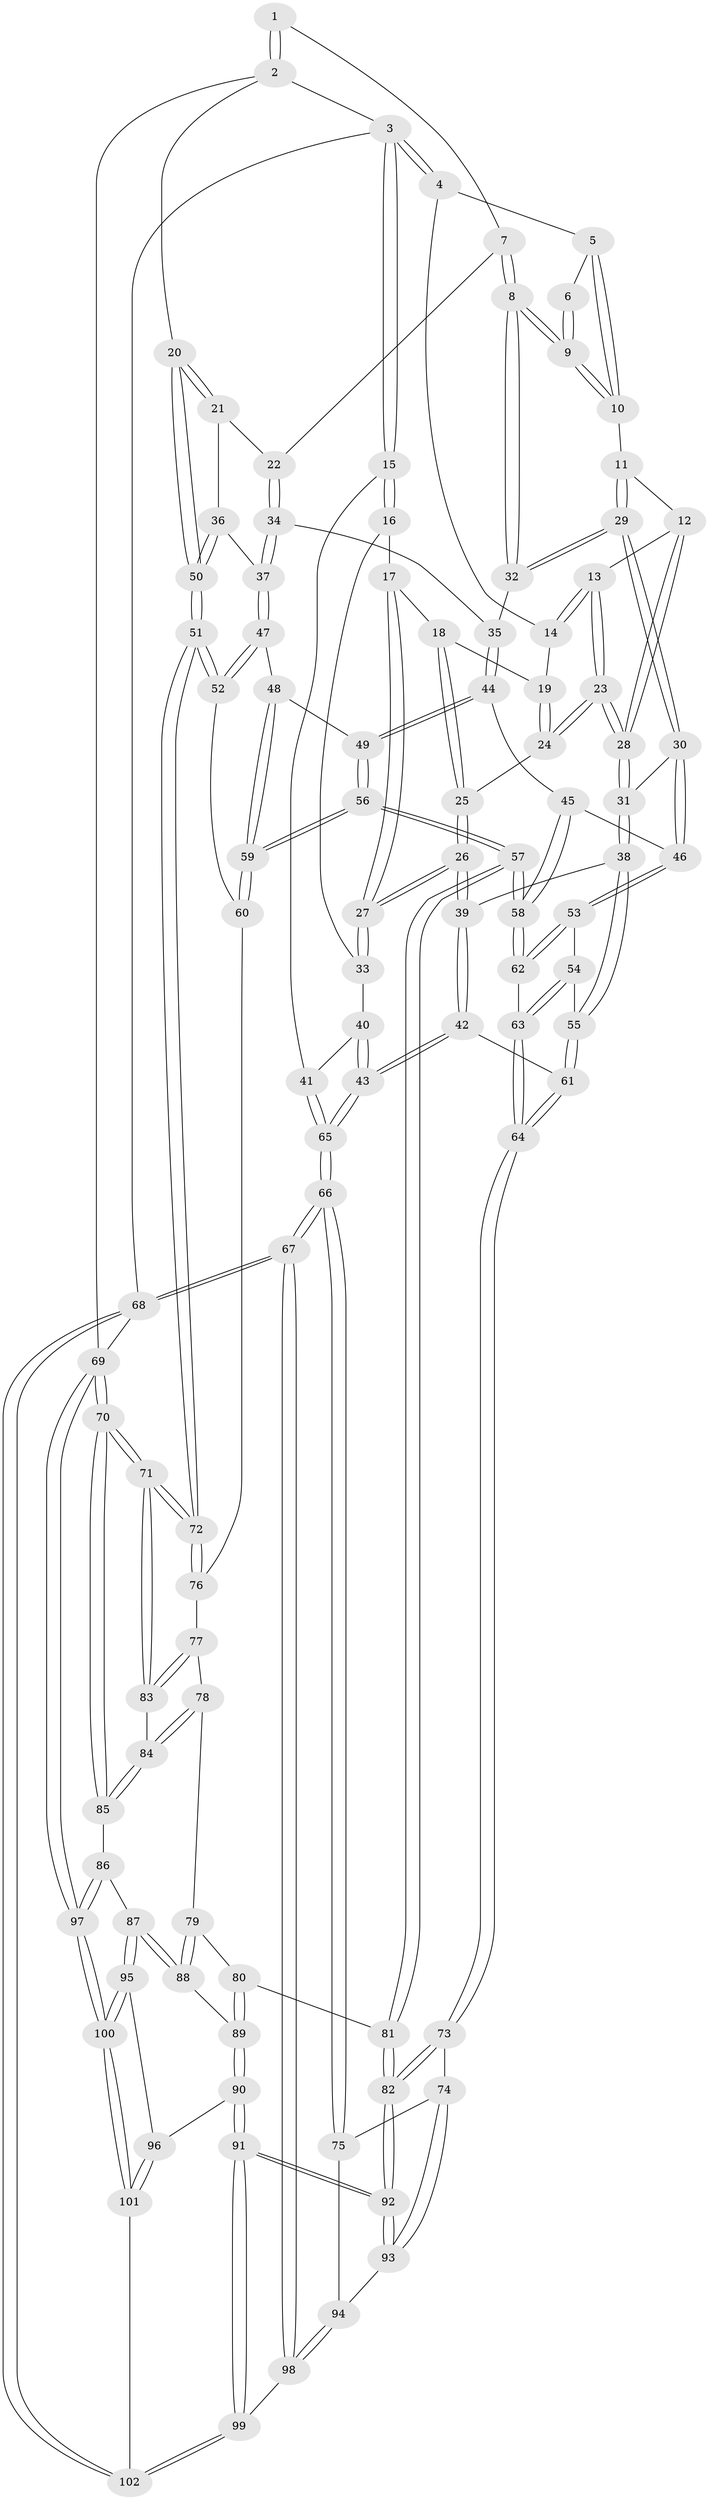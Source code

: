 // Generated by graph-tools (version 1.1) at 2025/38/03/09/25 02:38:25]
// undirected, 102 vertices, 252 edges
graph export_dot {
graph [start="1"]
  node [color=gray90,style=filled];
  1 [pos="+0.776848283079701+0"];
  2 [pos="+1+0"];
  3 [pos="+0+0"];
  4 [pos="+0.25780048011776985+0"];
  5 [pos="+0.3949750287111719+0"];
  6 [pos="+0.6457128234988537+0"];
  7 [pos="+0.7658441552011547+0.03412649300879591"];
  8 [pos="+0.6091831569062716+0.1404571972697669"];
  9 [pos="+0.6019779847998848+0.1299837689398429"];
  10 [pos="+0.46672122241900504+0.041121432113987444"];
  11 [pos="+0.4315687734296658+0.11730107122316583"];
  12 [pos="+0.4272756987606767+0.11876023162770039"];
  13 [pos="+0.3039041083606837+0.11111639762000124"];
  14 [pos="+0.2224785720965724+0"];
  15 [pos="+0+0.08193966207459501"];
  16 [pos="+0.0002945498212109062+0.10517272350253631"];
  17 [pos="+0.040920333456335035+0.09732943113773308"];
  18 [pos="+0.07406143814690615+0.08466460057086311"];
  19 [pos="+0.18363104644290093+0"];
  20 [pos="+1+0"];
  21 [pos="+0.8768386796617823+0.13774054514938844"];
  22 [pos="+0.8200488871729442+0.12662677900740874"];
  23 [pos="+0.2988477321978644+0.22733531955425748"];
  24 [pos="+0.18798996917283473+0.18109305209746046"];
  25 [pos="+0.13619224608780237+0.2116486865164936"];
  26 [pos="+0.11450562474970802+0.24185792899080955"];
  27 [pos="+0.09677673736022682+0.24114960039032407"];
  28 [pos="+0.306390437769745+0.23973564794609362"];
  29 [pos="+0.48459165587475284+0.25498124929371796"];
  30 [pos="+0.4495356657972697+0.29519829527939906"];
  31 [pos="+0.31980196920915593+0.28146069012059893"];
  32 [pos="+0.6111686003018534+0.2058131914351237"];
  33 [pos="+0.06191942154504849+0.2463300781005899"];
  34 [pos="+0.7709756261475154+0.1966355546548916"];
  35 [pos="+0.625520296838502+0.2173214772174936"];
  36 [pos="+0.9547744310144571+0.261788314659431"];
  37 [pos="+0.8156495711172576+0.3032973113504911"];
  38 [pos="+0.29913981346973034+0.3068993701499914"];
  39 [pos="+0.18461585184854754+0.36690453802309253"];
  40 [pos="+0.06047005427323867+0.2470934518336667"];
  41 [pos="+0+0.280784919736248"];
  42 [pos="+0.11497205346564238+0.4991751666613236"];
  43 [pos="+0.021179295683778077+0.5424510863226819"];
  44 [pos="+0.670546315412372+0.3440481293356594"];
  45 [pos="+0.6297638060516825+0.3732457885579656"];
  46 [pos="+0.48580047885260746+0.39633310605980715"];
  47 [pos="+0.7847554484901185+0.35372583190422296"];
  48 [pos="+0.7630915491908749+0.36141244066899564"];
  49 [pos="+0.6901645874972571+0.35352183518218705"];
  50 [pos="+1+0.36360109439358695"];
  51 [pos="+1+0.41577738618785537"];
  52 [pos="+0.9260846999553037+0.4706841133128928"];
  53 [pos="+0.47762876760109924+0.439248370630875"];
  54 [pos="+0.4148187175871645+0.4680741259920617"];
  55 [pos="+0.347056001695908+0.4513560110658811"];
  56 [pos="+0.6794683987454607+0.6209730623378844"];
  57 [pos="+0.6492988000948214+0.6438474954500684"];
  58 [pos="+0.5970441196789105+0.5879392777878782"];
  59 [pos="+0.7601878009414637+0.5810516113117405"];
  60 [pos="+0.8092826493763198+0.5736276250000916"];
  61 [pos="+0.23118993754801245+0.5293546873862378"];
  62 [pos="+0.5850843795708999+0.5798474539599802"];
  63 [pos="+0.3788277610006832+0.5929193813906415"];
  64 [pos="+0.3403617370239153+0.6259290469913544"];
  65 [pos="+0+0.6329081294999224"];
  66 [pos="+0+0.6643171820440735"];
  67 [pos="+0+1"];
  68 [pos="+0+1"];
  69 [pos="+1+1"];
  70 [pos="+1+0.925082066683143"];
  71 [pos="+1+0.6143768442904206"];
  72 [pos="+1+0.6043946541388179"];
  73 [pos="+0.34681939800967876+0.7292184759782675"];
  74 [pos="+0.14794590526055518+0.7347787638777653"];
  75 [pos="+0.13601422952282421+0.7335294810580291"];
  76 [pos="+0.8930161892072201+0.6500749782326491"];
  77 [pos="+0.8930000081784824+0.6866172758206304"];
  78 [pos="+0.8156524496506913+0.7327946356342874"];
  79 [pos="+0.7921991871200457+0.7330224548113321"];
  80 [pos="+0.6963277030521153+0.7093655362337845"];
  81 [pos="+0.6492459380232448+0.6441942067273134"];
  82 [pos="+0.43563104569603295+0.8341222728865029"];
  83 [pos="+0.9261368789924664+0.7643371796274218"];
  84 [pos="+0.91752077404949+0.7817040288446921"];
  85 [pos="+0.9172953904011931+0.7832177590530274"];
  86 [pos="+0.913011521918292+0.7984818954269797"];
  87 [pos="+0.8675339565089805+0.8272797294198229"];
  88 [pos="+0.8566771562986525+0.8160791326856918"];
  89 [pos="+0.7051182546831147+0.7404491612139934"];
  90 [pos="+0.742514812710676+0.897615646775553"];
  91 [pos="+0.4324754028101995+0.8956046335310899"];
  92 [pos="+0.43209178905571244+0.8906040277433088"];
  93 [pos="+0.2407909977692015+0.8476332088417367"];
  94 [pos="+0.20289645331602474+0.8597978313346855"];
  95 [pos="+0.8630340312509791+0.8329768632637834"];
  96 [pos="+0.7614497860246846+0.9196620217880979"];
  97 [pos="+1+1"];
  98 [pos="+0.1729753537311089+0.9273172559825031"];
  99 [pos="+0.4271809987318284+0.9233740992794351"];
  100 [pos="+1+1"];
  101 [pos="+0.8450831855423481+1"];
  102 [pos="+0.4430310547760597+1"];
  1 -- 2;
  1 -- 2;
  1 -- 7;
  2 -- 3;
  2 -- 20;
  2 -- 69;
  3 -- 4;
  3 -- 4;
  3 -- 15;
  3 -- 15;
  3 -- 68;
  4 -- 5;
  4 -- 14;
  5 -- 6;
  5 -- 10;
  5 -- 10;
  6 -- 9;
  6 -- 9;
  7 -- 8;
  7 -- 8;
  7 -- 22;
  8 -- 9;
  8 -- 9;
  8 -- 32;
  8 -- 32;
  9 -- 10;
  9 -- 10;
  10 -- 11;
  11 -- 12;
  11 -- 29;
  11 -- 29;
  12 -- 13;
  12 -- 28;
  12 -- 28;
  13 -- 14;
  13 -- 14;
  13 -- 23;
  13 -- 23;
  14 -- 19;
  15 -- 16;
  15 -- 16;
  15 -- 41;
  16 -- 17;
  16 -- 33;
  17 -- 18;
  17 -- 27;
  17 -- 27;
  18 -- 19;
  18 -- 25;
  18 -- 25;
  19 -- 24;
  19 -- 24;
  20 -- 21;
  20 -- 21;
  20 -- 50;
  20 -- 50;
  21 -- 22;
  21 -- 36;
  22 -- 34;
  22 -- 34;
  23 -- 24;
  23 -- 24;
  23 -- 28;
  23 -- 28;
  24 -- 25;
  25 -- 26;
  25 -- 26;
  26 -- 27;
  26 -- 27;
  26 -- 39;
  26 -- 39;
  27 -- 33;
  27 -- 33;
  28 -- 31;
  28 -- 31;
  29 -- 30;
  29 -- 30;
  29 -- 32;
  29 -- 32;
  30 -- 31;
  30 -- 46;
  30 -- 46;
  31 -- 38;
  31 -- 38;
  32 -- 35;
  33 -- 40;
  34 -- 35;
  34 -- 37;
  34 -- 37;
  35 -- 44;
  35 -- 44;
  36 -- 37;
  36 -- 50;
  36 -- 50;
  37 -- 47;
  37 -- 47;
  38 -- 39;
  38 -- 55;
  38 -- 55;
  39 -- 42;
  39 -- 42;
  40 -- 41;
  40 -- 43;
  40 -- 43;
  41 -- 65;
  41 -- 65;
  42 -- 43;
  42 -- 43;
  42 -- 61;
  43 -- 65;
  43 -- 65;
  44 -- 45;
  44 -- 49;
  44 -- 49;
  45 -- 46;
  45 -- 58;
  45 -- 58;
  46 -- 53;
  46 -- 53;
  47 -- 48;
  47 -- 52;
  47 -- 52;
  48 -- 49;
  48 -- 59;
  48 -- 59;
  49 -- 56;
  49 -- 56;
  50 -- 51;
  50 -- 51;
  51 -- 52;
  51 -- 52;
  51 -- 72;
  51 -- 72;
  52 -- 60;
  53 -- 54;
  53 -- 62;
  53 -- 62;
  54 -- 55;
  54 -- 63;
  54 -- 63;
  55 -- 61;
  55 -- 61;
  56 -- 57;
  56 -- 57;
  56 -- 59;
  56 -- 59;
  57 -- 58;
  57 -- 58;
  57 -- 81;
  57 -- 81;
  58 -- 62;
  58 -- 62;
  59 -- 60;
  59 -- 60;
  60 -- 76;
  61 -- 64;
  61 -- 64;
  62 -- 63;
  63 -- 64;
  63 -- 64;
  64 -- 73;
  64 -- 73;
  65 -- 66;
  65 -- 66;
  66 -- 67;
  66 -- 67;
  66 -- 75;
  66 -- 75;
  67 -- 68;
  67 -- 68;
  67 -- 98;
  67 -- 98;
  68 -- 102;
  68 -- 102;
  68 -- 69;
  69 -- 70;
  69 -- 70;
  69 -- 97;
  69 -- 97;
  70 -- 71;
  70 -- 71;
  70 -- 85;
  70 -- 85;
  71 -- 72;
  71 -- 72;
  71 -- 83;
  71 -- 83;
  72 -- 76;
  72 -- 76;
  73 -- 74;
  73 -- 82;
  73 -- 82;
  74 -- 75;
  74 -- 93;
  74 -- 93;
  75 -- 94;
  76 -- 77;
  77 -- 78;
  77 -- 83;
  77 -- 83;
  78 -- 79;
  78 -- 84;
  78 -- 84;
  79 -- 80;
  79 -- 88;
  79 -- 88;
  80 -- 81;
  80 -- 89;
  80 -- 89;
  81 -- 82;
  81 -- 82;
  82 -- 92;
  82 -- 92;
  83 -- 84;
  84 -- 85;
  84 -- 85;
  85 -- 86;
  86 -- 87;
  86 -- 97;
  86 -- 97;
  87 -- 88;
  87 -- 88;
  87 -- 95;
  87 -- 95;
  88 -- 89;
  89 -- 90;
  89 -- 90;
  90 -- 91;
  90 -- 91;
  90 -- 96;
  91 -- 92;
  91 -- 92;
  91 -- 99;
  91 -- 99;
  92 -- 93;
  92 -- 93;
  93 -- 94;
  94 -- 98;
  94 -- 98;
  95 -- 96;
  95 -- 100;
  95 -- 100;
  96 -- 101;
  96 -- 101;
  97 -- 100;
  97 -- 100;
  98 -- 99;
  99 -- 102;
  99 -- 102;
  100 -- 101;
  100 -- 101;
  101 -- 102;
}
